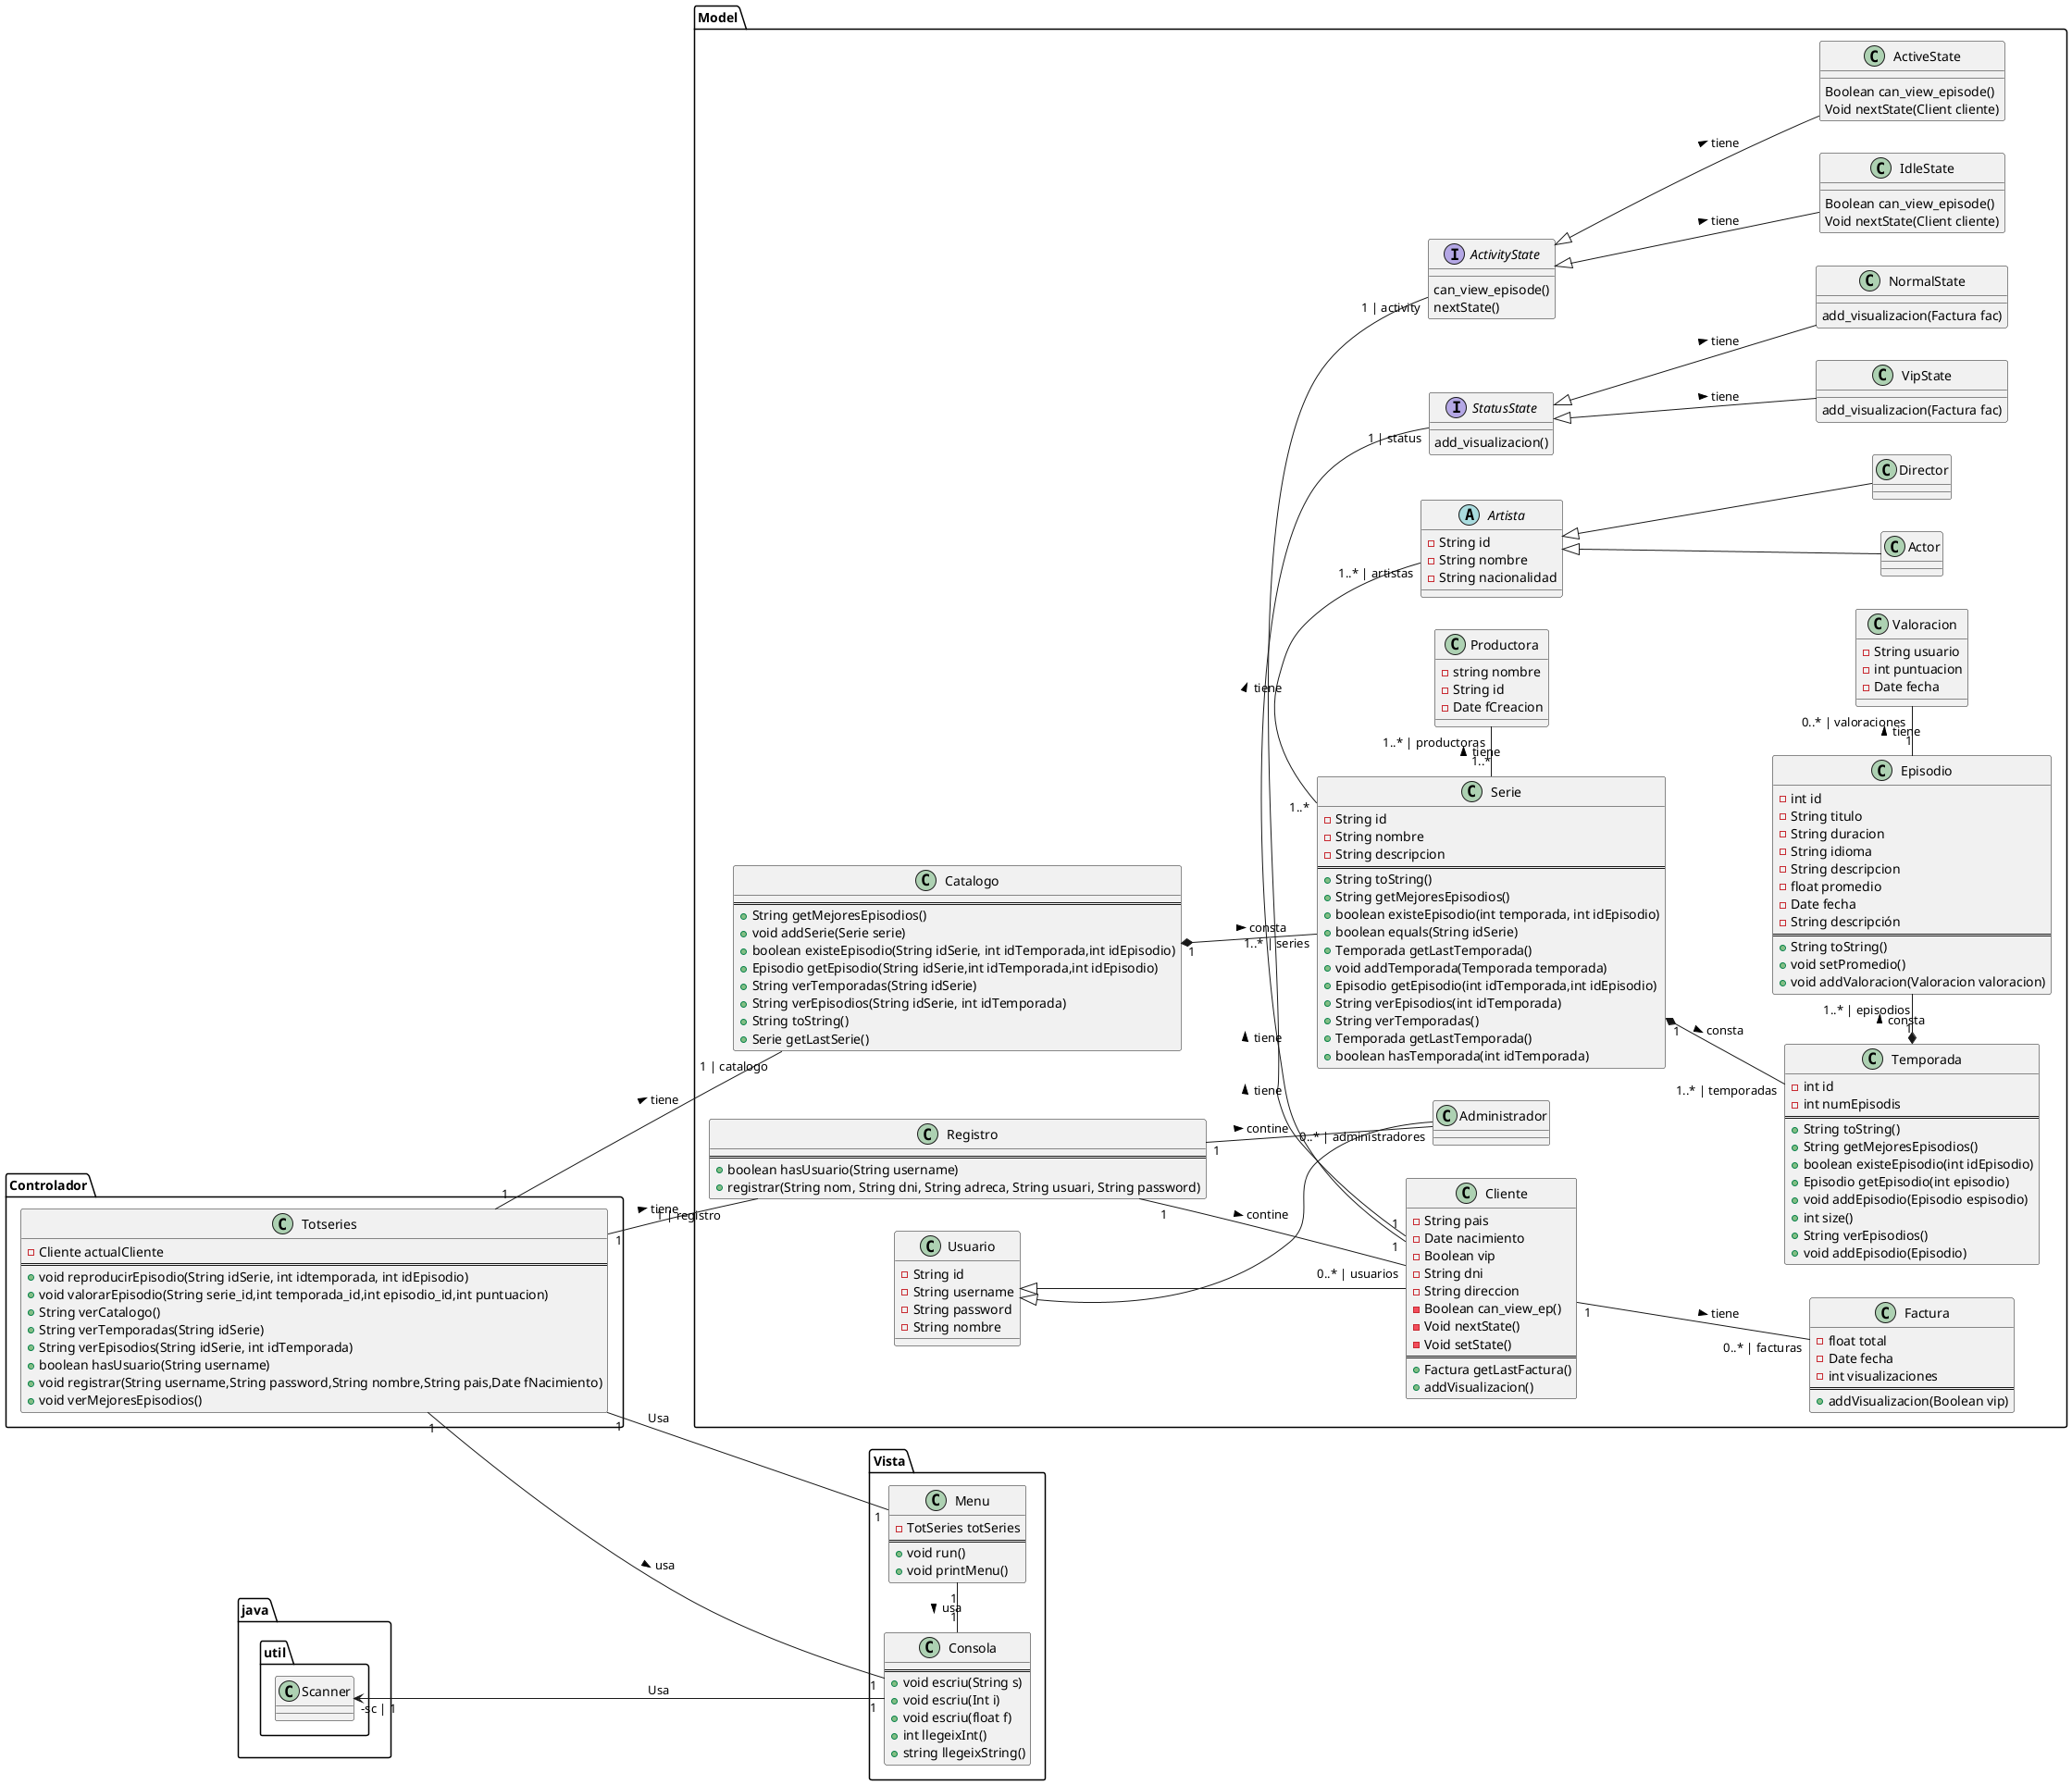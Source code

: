 @startuml

left to right direction

'title Diagrama de Dominio para TotSeries

namespace Controlador {
    class Totseries{
    -Cliente actualCliente
    ==
    +void reproducirEpisodio(String idSerie, int idtemporada, int idEpisodio)
    +void valorarEpisodio(String serie_id,int temporada_id,int episodio_id,int puntuacion)
    +String verCatalogo()
    +String verTemporadas(String idSerie)
    +String verEpisodios(String idSerie, int idTemporada)
    +boolean hasUsuario(String username)
    +void registrar(String username,String password,String nombre,String pais,Date fNacimiento)
    +void verMejoresEpisodios()
    }
    
}

namespace java.util {
    class Scanner
}

namespace Vista {

    class Menu{
        -TotSeries totSeries
        ==
        +void run()
        +void printMenu()
    }
    class Consola{
    ==
    +void escriu(String s)
    +void escriu(Int i)
    +void escriu(float f)
    +int llegeixInt()
    +string llegeixString()
    }

    Menu "1" - "1" Consola : usa >
}

namespace Model {

    
    class Registro{
    ==
    +boolean hasUsuario(String username)
    +registrar(String nom, String dni, String adreca, String usuari, String password)
    }

    class Usuario {
        - String id
        - String username
        - String password
        - String nombre
    }
    class Cliente {
        - String pais
        - Date nacimiento
        - Boolean vip
        - String dni
        - String direccion
        - Boolean can_view_ep()
        - Void nextState()
        - Void setState()
        ==
        + Factura getLastFactura()
        + addVisualizacion()
    }
    

    '###############################################
    interface ActivityState{
        can_view_episode()
        nextState()
    }
    
    class IdleState{
        Boolean can_view_episode()
        Void nextState(Client cliente)
    }

    class ActiveState{
        Boolean can_view_episode()
        Void nextState(Client cliente)
    }

    interface StatusState{
        add_visualizacion()
    }
    
    class VipState{
        add_visualizacion(Factura fac)
    }

    class NormalState{
        add_visualizacion(Factura fac)
    }
    '#####################################
    class Administrador{
    }

    class Factura{
        -float total
        -Date fecha
        -int visualizaciones
        ==
        + addVisualizacion(Boolean vip)
    }
    
    class Catalogo{
        ==
        + String getMejoresEpisodios()
        + void addSerie(Serie serie)
        + boolean existeEpisodio(String idSerie, int idTemporada,int idEpisodio)
        + Episodio getEpisodio(String idSerie,int idTemporada,int idEpisodio)
        + String verTemporadas(String idSerie)
        + String verEpisodios(String idSerie, int idTemporada)
        + String toString()
        + Serie getLastSerie()
    }
    class Temporada{
        - int id
        - int numEpisodis
        ==
        + String toString()
        + String getMejoresEpisodios()
        + boolean existeEpisodio(int idEpisodio)
        + Episodio getEpisodio(int episodio)
        + void addEpisodio(Episodio espisodio)
        + int size()
        + String verEpisodios()
        + void addEpisodio(Episodio)
    }

    class Serie{
        -String id
        -String nombre
        -String descripcion
        ==
        + String toString()
        + String getMejoresEpisodios()
        + boolean existeEpisodio(int temporada, int idEpisodio)
        + boolean equals(String idSerie)
        + Temporada getLastTemporada()
        + void addTemporada(Temporada temporada)
        + Episodio getEpisodio(int idTemporada,int idEpisodio)
        + String verEpisodios(int idTemporada)
        + String verTemporadas()
        + Temporada getLastTemporada()
        + boolean hasTemporada(int idTemporada)
    }
    class Valoracion{
        -String usuario
        -int puntuacion
        -Date fecha
    }
    
    class Episodio {
        - int id
        - String titulo
        - String duracion
        - String idioma
        - String descripcion
        - float promedio
        - Date fecha
        - String descripción
        ==
        + String toString()
        + void setPromedio()
        + void addValoracion(Valoracion valoracion)
    }

    
    abstract class Artista {
        - String id
        - String nombre
        - String nacionalidad
    }

    class Productora {
        - string nombre
        - String id
        - Date fCreacion
    }

    class Actor{
    }
    class Director{
    }

    Registro "1" -- "0..* | usuarios" Cliente : contine >
    Registro "1" -- "0..* | administradores" Administrador : contine >

    Usuario <|-- Cliente
    Usuario <|-- Administrador
    Cliente "1" -- "0..* | facturas" Factura : tiene >  
    Artista  <|-- Actor
    Artista  <|-- Director

    Catalogo "1" *-- "1..* | series" Serie : consta >
    Serie "1" *-- "1..* | temporadas" Temporada : consta >
    Serie "1..*" - "1..* | artistas" Artista : tiene >
    Serie "1..*" - "1..* | productoras" Productora : tiene >
    Temporada "1" *- "1..* | episodios" Episodio : consta >
    Episodio "1" - "0..* | valoraciones" Valoracion : tiene >
    
    Cliente "1" - "1 | activity" ActivityState : tiene >
    ActivityState <|-- IdleState : tiene >
    ActivityState <|-- ActiveState : tiene >

    Cliente "1" - "1 | status" StatusState : tiene >
    StatusState <|-- VipState : tiene >
    StatusState <|-- NormalState : tiene >
}

Controlador.Totseries "1" -- "1 | catalogo" Model.Catalogo : tiene >
Controlador.Totseries "1" -- "1" Vista.Consola : usa >
Controlador.Totseries "1" -- "1 | registro" Model.Registro : tiene >
Controlador.Totseries "1" -- "1" Vista.Menu : Usa
java.util.Scanner "-sc | 1" <-- "1" Vista.Consola : Usa 
@enduml
